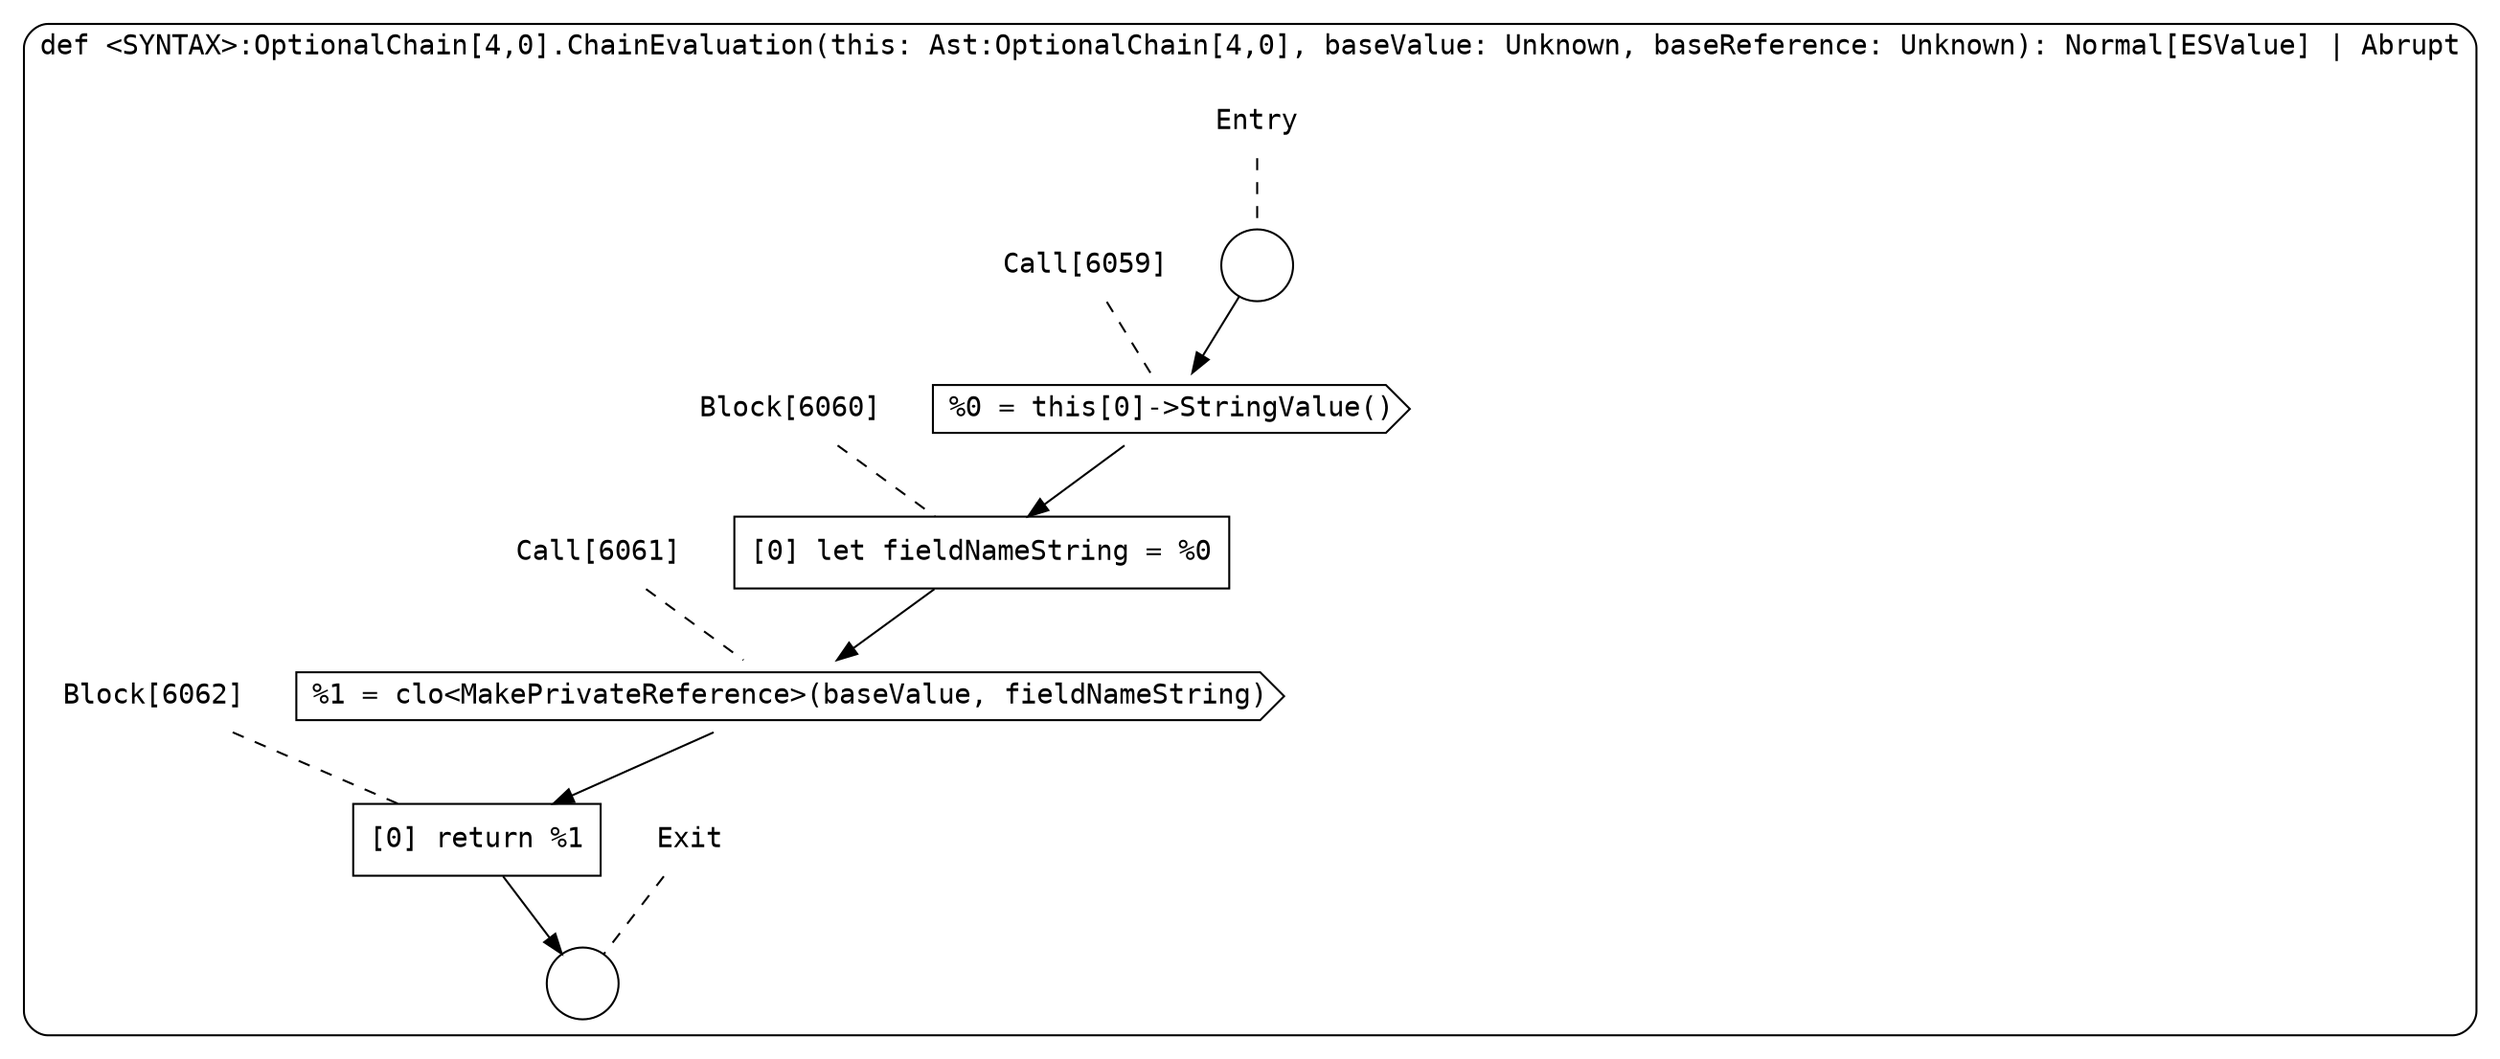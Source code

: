 digraph {
  graph [fontname = "Consolas"]
  node [fontname = "Consolas"]
  edge [fontname = "Consolas"]
  subgraph cluster1291 {
    label = "def <SYNTAX>:OptionalChain[4,0].ChainEvaluation(this: Ast:OptionalChain[4,0], baseValue: Unknown, baseReference: Unknown): Normal[ESValue] | Abrupt"
    style = rounded
    cluster1291_entry_name [shape=none, label=<<font color="black">Entry</font>>]
    cluster1291_entry_name -> cluster1291_entry [arrowhead=none, color="black", style=dashed]
    cluster1291_entry [shape=circle label=" " color="black" fillcolor="white" style=filled]
    cluster1291_entry -> node6059 [color="black"]
    cluster1291_exit_name [shape=none, label=<<font color="black">Exit</font>>]
    cluster1291_exit_name -> cluster1291_exit [arrowhead=none, color="black", style=dashed]
    cluster1291_exit [shape=circle label=" " color="black" fillcolor="white" style=filled]
    node6059_name [shape=none, label=<<font color="black">Call[6059]</font>>]
    node6059_name -> node6059 [arrowhead=none, color="black", style=dashed]
    node6059 [shape=cds, label=<<font color="black">%0 = this[0]-&gt;StringValue()</font>> color="black" fillcolor="white", style=filled]
    node6059 -> node6060 [color="black"]
    node6060_name [shape=none, label=<<font color="black">Block[6060]</font>>]
    node6060_name -> node6060 [arrowhead=none, color="black", style=dashed]
    node6060 [shape=box, label=<<font color="black">[0] let fieldNameString = %0<BR ALIGN="LEFT"/></font>> color="black" fillcolor="white", style=filled]
    node6060 -> node6061 [color="black"]
    node6061_name [shape=none, label=<<font color="black">Call[6061]</font>>]
    node6061_name -> node6061 [arrowhead=none, color="black", style=dashed]
    node6061 [shape=cds, label=<<font color="black">%1 = clo&lt;MakePrivateReference&gt;(baseValue, fieldNameString)</font>> color="black" fillcolor="white", style=filled]
    node6061 -> node6062 [color="black"]
    node6062_name [shape=none, label=<<font color="black">Block[6062]</font>>]
    node6062_name -> node6062 [arrowhead=none, color="black", style=dashed]
    node6062 [shape=box, label=<<font color="black">[0] return %1<BR ALIGN="LEFT"/></font>> color="black" fillcolor="white", style=filled]
    node6062 -> cluster1291_exit [color="black"]
  }
}
